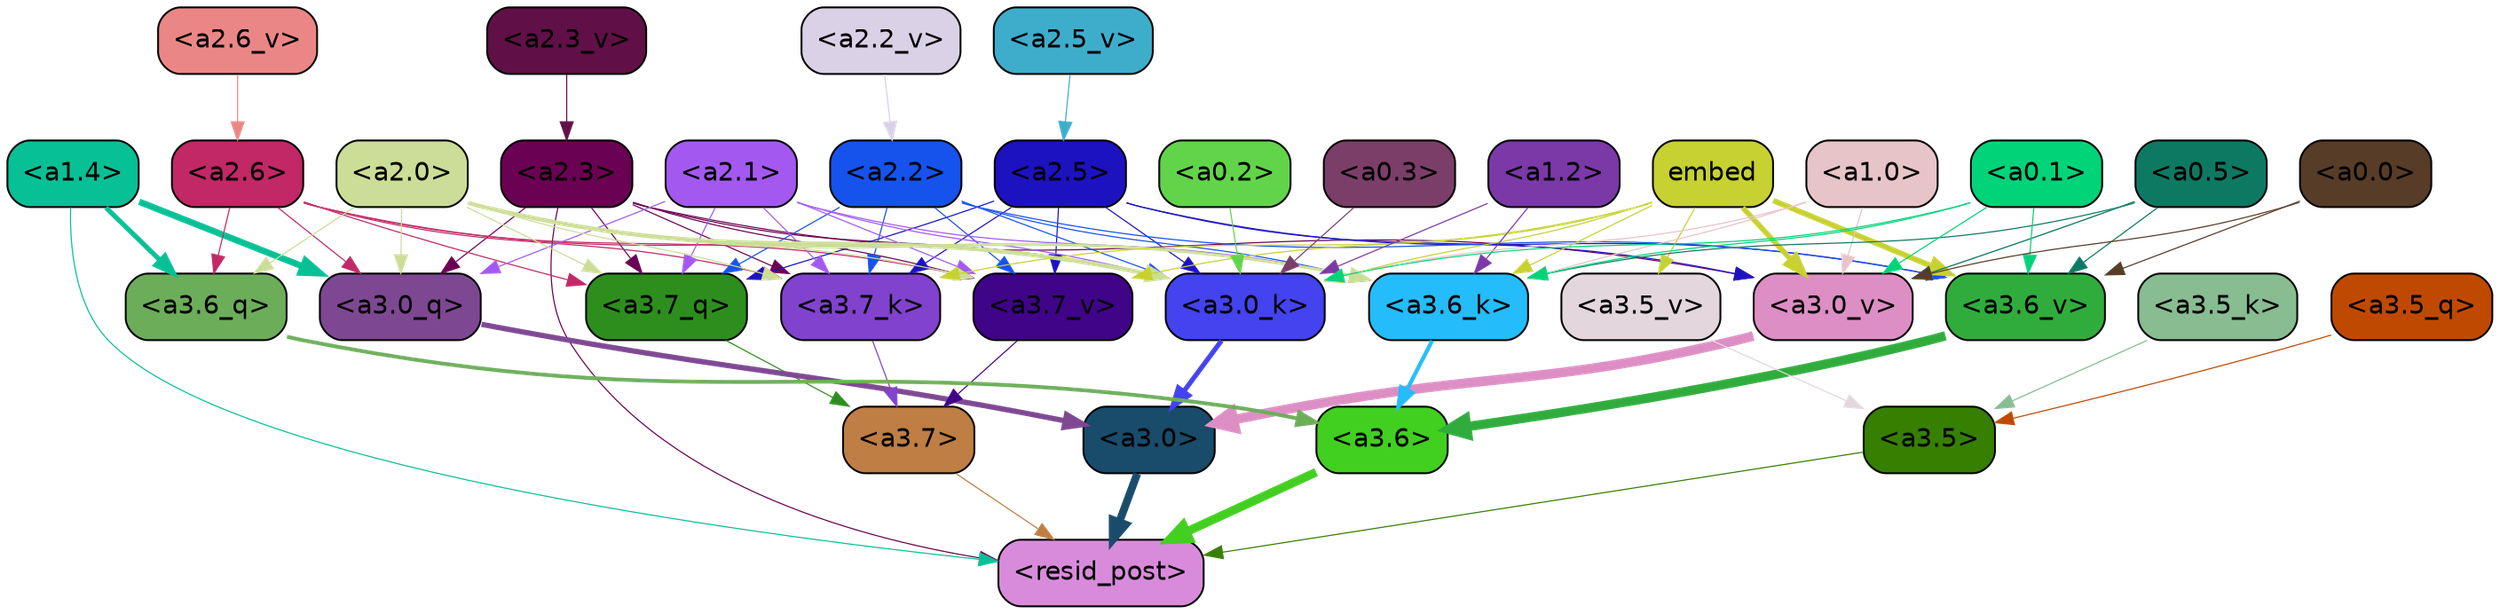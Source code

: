 strict digraph "" {
	graph [bgcolor=transparent,
		layout=dot,
		overlap=false,
		splines=true
	];
	"<a3.7>"	[color=black,
		fillcolor="#be7e44",
		fontname=Helvetica,
		shape=box,
		style="filled, rounded"];
	"<resid_post>"	[color=black,
		fillcolor="#d88bdb",
		fontname=Helvetica,
		shape=box,
		style="filled, rounded"];
	"<a3.7>" -> "<resid_post>"	[color="#be7e44",
		penwidth=0.6];
	"<a3.6>"	[color=black,
		fillcolor="#41cf20",
		fontname=Helvetica,
		shape=box,
		style="filled, rounded"];
	"<a3.6>" -> "<resid_post>"	[color="#41cf20",
		penwidth=4.670643210411072];
	"<a3.5>"	[color=black,
		fillcolor="#367f01",
		fontname=Helvetica,
		shape=box,
		style="filled, rounded"];
	"<a3.5>" -> "<resid_post>"	[color="#367f01",
		penwidth=0.6];
	"<a3.0>"	[color=black,
		fillcolor="#194b6b",
		fontname=Helvetica,
		shape=box,
		style="filled, rounded"];
	"<a3.0>" -> "<resid_post>"	[color="#194b6b",
		penwidth=4.246885180473328];
	"<a2.3>"	[color=black,
		fillcolor="#6b0153",
		fontname=Helvetica,
		shape=box,
		style="filled, rounded"];
	"<a2.3>" -> "<resid_post>"	[color="#6b0153",
		penwidth=0.6];
	"<a3.7_q>"	[color=black,
		fillcolor="#2d8e1e",
		fontname=Helvetica,
		shape=box,
		style="filled, rounded"];
	"<a2.3>" -> "<a3.7_q>"	[color="#6b0153",
		penwidth=0.6];
	"<a3.0_q>"	[color=black,
		fillcolor="#7e4792",
		fontname=Helvetica,
		shape=box,
		style="filled, rounded"];
	"<a2.3>" -> "<a3.0_q>"	[color="#6b0153",
		penwidth=0.6];
	"<a3.7_k>"	[color=black,
		fillcolor="#8142ce",
		fontname=Helvetica,
		shape=box,
		style="filled, rounded"];
	"<a2.3>" -> "<a3.7_k>"	[color="#6b0153",
		penwidth=0.6];
	"<a3.0_k>"	[color=black,
		fillcolor="#4343ef",
		fontname=Helvetica,
		shape=box,
		style="filled, rounded"];
	"<a2.3>" -> "<a3.0_k>"	[color="#6b0153",
		penwidth=0.6];
	"<a3.7_v>"	[color=black,
		fillcolor="#3f0488",
		fontname=Helvetica,
		shape=box,
		style="filled, rounded"];
	"<a2.3>" -> "<a3.7_v>"	[color="#6b0153",
		penwidth=0.6];
	"<a3.0_v>"	[color=black,
		fillcolor="#dd8ec4",
		fontname=Helvetica,
		shape=box,
		style="filled, rounded"];
	"<a2.3>" -> "<a3.0_v>"	[color="#6b0153",
		penwidth=0.6];
	"<a1.4>"	[color=black,
		fillcolor="#08c096",
		fontname=Helvetica,
		shape=box,
		style="filled, rounded"];
	"<a1.4>" -> "<resid_post>"	[color="#08c096",
		penwidth=0.6];
	"<a3.6_q>"	[color=black,
		fillcolor="#6cad5a",
		fontname=Helvetica,
		shape=box,
		style="filled, rounded"];
	"<a1.4>" -> "<a3.6_q>"	[color="#08c096",
		penwidth=2.6487714648246765];
	"<a1.4>" -> "<a3.0_q>"	[color="#08c096",
		penwidth=3.477886103093624];
	"<a3.7_q>" -> "<a3.7>"	[color="#2d8e1e",
		penwidth=0.6];
	"<a3.6_q>" -> "<a3.6>"	[color="#6cad5a",
		penwidth=2.03758105635643];
	"<a3.5_q>"	[color=black,
		fillcolor="#c04902",
		fontname=Helvetica,
		shape=box,
		style="filled, rounded"];
	"<a3.5_q>" -> "<a3.5>"	[color="#c04902",
		penwidth=0.6];
	"<a3.0_q>" -> "<a3.0>"	[color="#7e4792",
		penwidth=2.8638100624084473];
	"<a3.7_k>" -> "<a3.7>"	[color="#8142ce",
		penwidth=0.6];
	"<a3.6_k>"	[color=black,
		fillcolor="#24bcfa",
		fontname=Helvetica,
		shape=box,
		style="filled, rounded"];
	"<a3.6_k>" -> "<a3.6>"	[color="#24bcfa",
		penwidth=2.174198240041733];
	"<a3.5_k>"	[color=black,
		fillcolor="#88bc91",
		fontname=Helvetica,
		shape=box,
		style="filled, rounded"];
	"<a3.5_k>" -> "<a3.5>"	[color="#88bc91",
		penwidth=0.6];
	"<a3.0_k>" -> "<a3.0>"	[color="#4343ef",
		penwidth=2.6274144649505615];
	"<a3.7_v>" -> "<a3.7>"	[color="#3f0488",
		penwidth=0.6];
	"<a3.6_v>"	[color=black,
		fillcolor="#30ac3d",
		fontname=Helvetica,
		shape=box,
		style="filled, rounded"];
	"<a3.6_v>" -> "<a3.6>"	[color="#30ac3d",
		penwidth=5.002329230308533];
	"<a3.5_v>"	[color=black,
		fillcolor="#e3d7dd",
		fontname=Helvetica,
		shape=box,
		style="filled, rounded"];
	"<a3.5_v>" -> "<a3.5>"	[color="#e3d7dd",
		penwidth=0.6];
	"<a3.0_v>" -> "<a3.0>"	[color="#dd8ec4",
		penwidth=5.188832879066467];
	"<a2.6>"	[color=black,
		fillcolor="#c12865",
		fontname=Helvetica,
		shape=box,
		style="filled, rounded"];
	"<a2.6>" -> "<a3.7_q>"	[color="#c12865",
		penwidth=0.6];
	"<a2.6>" -> "<a3.6_q>"	[color="#c12865",
		penwidth=0.6];
	"<a2.6>" -> "<a3.0_q>"	[color="#c12865",
		penwidth=0.6];
	"<a2.6>" -> "<a3.7_k>"	[color="#c12865",
		penwidth=0.6];
	"<a2.6>" -> "<a3.0_k>"	[color="#c12865",
		penwidth=0.6];
	"<a2.6>" -> "<a3.7_v>"	[color="#c12865",
		penwidth=0.6];
	"<a2.5>"	[color=black,
		fillcolor="#1c12c0",
		fontname=Helvetica,
		shape=box,
		style="filled, rounded"];
	"<a2.5>" -> "<a3.7_q>"	[color="#1c12c0",
		penwidth=0.6];
	"<a2.5>" -> "<a3.7_k>"	[color="#1c12c0",
		penwidth=0.6];
	"<a2.5>" -> "<a3.0_k>"	[color="#1c12c0",
		penwidth=0.6];
	"<a2.5>" -> "<a3.7_v>"	[color="#1c12c0",
		penwidth=0.6];
	"<a2.5>" -> "<a3.6_v>"	[color="#1c12c0",
		penwidth=0.6];
	"<a2.5>" -> "<a3.0_v>"	[color="#1c12c0",
		penwidth=0.6];
	"<a2.2>"	[color=black,
		fillcolor="#1652ec",
		fontname=Helvetica,
		shape=box,
		style="filled, rounded"];
	"<a2.2>" -> "<a3.7_q>"	[color="#1652ec",
		penwidth=0.6];
	"<a2.2>" -> "<a3.7_k>"	[color="#1652ec",
		penwidth=0.6];
	"<a2.2>" -> "<a3.6_k>"	[color="#1652ec",
		penwidth=0.6];
	"<a2.2>" -> "<a3.0_k>"	[color="#1652ec",
		penwidth=0.6];
	"<a2.2>" -> "<a3.7_v>"	[color="#1652ec",
		penwidth=0.6];
	"<a2.2>" -> "<a3.6_v>"	[color="#1652ec",
		penwidth=0.6];
	"<a2.1>"	[color=black,
		fillcolor="#a359f0",
		fontname=Helvetica,
		shape=box,
		style="filled, rounded"];
	"<a2.1>" -> "<a3.7_q>"	[color="#a359f0",
		penwidth=0.6];
	"<a2.1>" -> "<a3.0_q>"	[color="#a359f0",
		penwidth=0.6];
	"<a2.1>" -> "<a3.7_k>"	[color="#a359f0",
		penwidth=0.6];
	"<a2.1>" -> "<a3.6_k>"	[color="#a359f0",
		penwidth=0.6];
	"<a2.1>" -> "<a3.0_k>"	[color="#a359f0",
		penwidth=0.6];
	"<a2.1>" -> "<a3.7_v>"	[color="#a359f0",
		penwidth=0.6];
	"<a2.0>"	[color=black,
		fillcolor="#ccdd97",
		fontname=Helvetica,
		shape=box,
		style="filled, rounded"];
	"<a2.0>" -> "<a3.7_q>"	[color="#ccdd97",
		penwidth=0.6];
	"<a2.0>" -> "<a3.6_q>"	[color="#ccdd97",
		penwidth=0.6];
	"<a2.0>" -> "<a3.0_q>"	[color="#ccdd97",
		penwidth=0.6];
	"<a2.0>" -> "<a3.7_k>"	[color="#ccdd97",
		penwidth=0.6];
	"<a2.0>" -> "<a3.6_k>"	[color="#ccdd97",
		penwidth=1.5417278409004211];
	"<a2.0>" -> "<a3.0_k>"	[color="#ccdd97",
		penwidth=2.23091459274292];
	"<a2.0>" -> "<a3.7_v>"	[color="#ccdd97",
		penwidth=0.6];
	embed	[color=black,
		fillcolor="#c7d131",
		fontname=Helvetica,
		shape=box,
		style="filled, rounded"];
	embed -> "<a3.7_k>"	[color="#c7d131",
		penwidth=0.6];
	embed -> "<a3.6_k>"	[color="#c7d131",
		penwidth=0.6];
	embed -> "<a3.0_k>"	[color="#c7d131",
		penwidth=0.6];
	embed -> "<a3.7_v>"	[color="#c7d131",
		penwidth=0.6];
	embed -> "<a3.6_v>"	[color="#c7d131",
		penwidth=2.9511587619781494];
	embed -> "<a3.5_v>"	[color="#c7d131",
		penwidth=0.6];
	embed -> "<a3.0_v>"	[color="#c7d131",
		penwidth=2.8577730655670166];
	"<a1.2>"	[color=black,
		fillcolor="#7b38a7",
		fontname=Helvetica,
		shape=box,
		style="filled, rounded"];
	"<a1.2>" -> "<a3.6_k>"	[color="#7b38a7",
		penwidth=0.6];
	"<a1.2>" -> "<a3.0_k>"	[color="#7b38a7",
		penwidth=0.6];
	"<a1.0>"	[color=black,
		fillcolor="#e7c4c7",
		fontname=Helvetica,
		shape=box,
		style="filled, rounded"];
	"<a1.0>" -> "<a3.6_k>"	[color="#e7c4c7",
		penwidth=0.6];
	"<a1.0>" -> "<a3.0_k>"	[color="#e7c4c7",
		penwidth=0.6];
	"<a1.0>" -> "<a3.0_v>"	[color="#e7c4c7",
		penwidth=0.6];
	"<a0.5>"	[color=black,
		fillcolor="#0e7962",
		fontname=Helvetica,
		shape=box,
		style="filled, rounded"];
	"<a0.5>" -> "<a3.6_k>"	[color="#0e7962",
		penwidth=0.6];
	"<a0.5>" -> "<a3.6_v>"	[color="#0e7962",
		penwidth=0.6];
	"<a0.5>" -> "<a3.0_v>"	[color="#0e7962",
		penwidth=0.6446345448493958];
	"<a0.1>"	[color=black,
		fillcolor="#01d478",
		fontname=Helvetica,
		shape=box,
		style="filled, rounded"];
	"<a0.1>" -> "<a3.6_k>"	[color="#01d478",
		penwidth=0.6];
	"<a0.1>" -> "<a3.0_k>"	[color="#01d478",
		penwidth=0.6];
	"<a0.1>" -> "<a3.6_v>"	[color="#01d478",
		penwidth=0.6];
	"<a0.1>" -> "<a3.0_v>"	[color="#01d478",
		penwidth=0.6];
	"<a0.3>"	[color=black,
		fillcolor="#7b3e69",
		fontname=Helvetica,
		shape=box,
		style="filled, rounded"];
	"<a0.3>" -> "<a3.0_k>"	[color="#7b3e69",
		penwidth=0.6];
	"<a0.2>"	[color=black,
		fillcolor="#62d44a",
		fontname=Helvetica,
		shape=box,
		style="filled, rounded"];
	"<a0.2>" -> "<a3.0_k>"	[color="#62d44a",
		penwidth=0.6];
	"<a0.0>"	[color=black,
		fillcolor="#573c27",
		fontname=Helvetica,
		shape=box,
		style="filled, rounded"];
	"<a0.0>" -> "<a3.6_v>"	[color="#573c27",
		penwidth=0.6];
	"<a0.0>" -> "<a3.0_v>"	[color="#573c27",
		penwidth=0.6];
	"<a2.6_v>"	[color=black,
		fillcolor="#ea8786",
		fontname=Helvetica,
		shape=box,
		style="filled, rounded"];
	"<a2.6_v>" -> "<a2.6>"	[color="#ea8786",
		penwidth=0.6];
	"<a2.5_v>"	[color=black,
		fillcolor="#3eadcc",
		fontname=Helvetica,
		shape=box,
		style="filled, rounded"];
	"<a2.5_v>" -> "<a2.5>"	[color="#3eadcc",
		penwidth=0.6];
	"<a2.3_v>"	[color=black,
		fillcolor="#601046",
		fontname=Helvetica,
		shape=box,
		style="filled, rounded"];
	"<a2.3_v>" -> "<a2.3>"	[color="#601046",
		penwidth=0.6];
	"<a2.2_v>"	[color=black,
		fillcolor="#dbd1e6",
		fontname=Helvetica,
		shape=box,
		style="filled, rounded"];
	"<a2.2_v>" -> "<a2.2>"	[color="#dbd1e6",
		penwidth=0.6];
}
